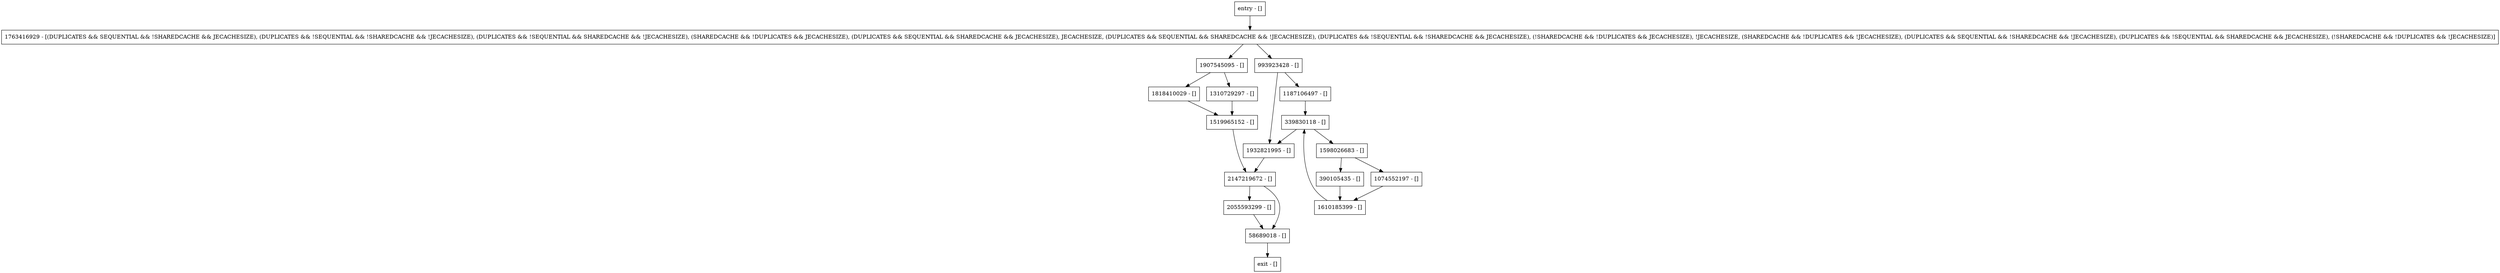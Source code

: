 digraph freeBIN {
node [shape=record];
1932821995 [label="1932821995 - []"];
390105435 [label="390105435 - []"];
2055593299 [label="2055593299 - []"];
1187106497 [label="1187106497 - []"];
1074552197 [label="1074552197 - []"];
1907545095 [label="1907545095 - []"];
1610185399 [label="1610185399 - []"];
993923428 [label="993923428 - []"];
339830118 [label="339830118 - []"];
1763416929 [label="1763416929 - [(DUPLICATES && SEQUENTIAL && !SHAREDCACHE && JECACHESIZE), (DUPLICATES && !SEQUENTIAL && !SHAREDCACHE && !JECACHESIZE), (DUPLICATES && !SEQUENTIAL && SHAREDCACHE && !JECACHESIZE), (SHAREDCACHE && !DUPLICATES && JECACHESIZE), (DUPLICATES && SEQUENTIAL && SHAREDCACHE && JECACHESIZE), JECACHESIZE, (DUPLICATES && SEQUENTIAL && SHAREDCACHE && !JECACHESIZE), (DUPLICATES && !SEQUENTIAL && !SHAREDCACHE && JECACHESIZE), (!SHAREDCACHE && !DUPLICATES && JECACHESIZE), !JECACHESIZE, (SHAREDCACHE && !DUPLICATES && !JECACHESIZE), (DUPLICATES && SEQUENTIAL && !SHAREDCACHE && !JECACHESIZE), (DUPLICATES && !SEQUENTIAL && SHAREDCACHE && JECACHESIZE), (!SHAREDCACHE && !DUPLICATES && !JECACHESIZE)]"];
1519965152 [label="1519965152 - []"];
1818410029 [label="1818410029 - []"];
entry [label="entry - []"];
exit [label="exit - []"];
58689018 [label="58689018 - []"];
1310729297 [label="1310729297 - []"];
1598026683 [label="1598026683 - []"];
2147219672 [label="2147219672 - []"];
entry;
exit;
1932821995 -> 2147219672;
390105435 -> 1610185399;
2055593299 -> 58689018;
1187106497 -> 339830118;
1074552197 -> 1610185399;
1907545095 -> 1818410029;
1907545095 -> 1310729297;
1610185399 -> 339830118;
993923428 -> 1932821995;
993923428 -> 1187106497;
339830118 -> 1932821995;
339830118 -> 1598026683;
1763416929 -> 1907545095;
1763416929 -> 993923428;
1519965152 -> 2147219672;
1818410029 -> 1519965152;
entry -> 1763416929;
58689018 -> exit;
1310729297 -> 1519965152;
1598026683 -> 390105435;
1598026683 -> 1074552197;
2147219672 -> 2055593299;
2147219672 -> 58689018;
}
